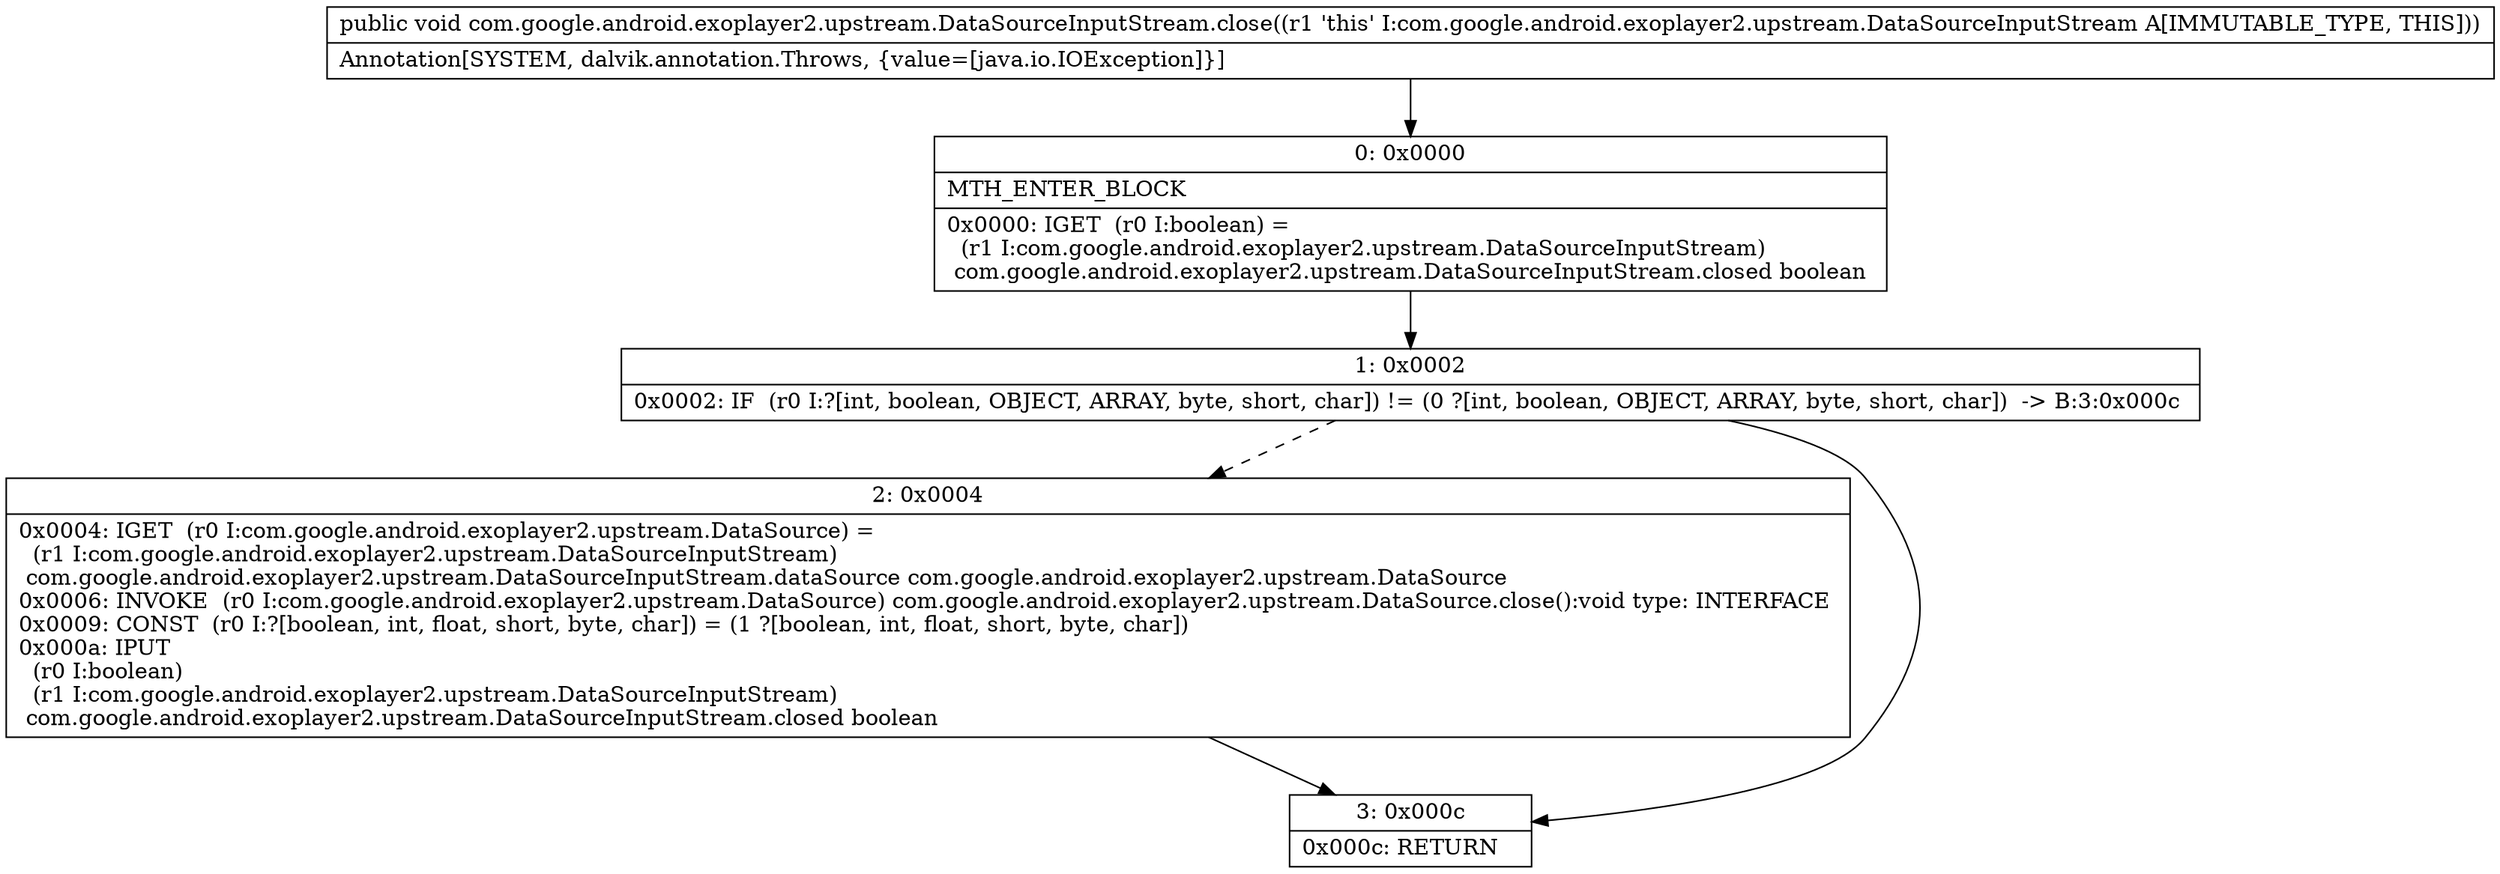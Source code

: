 digraph "CFG forcom.google.android.exoplayer2.upstream.DataSourceInputStream.close()V" {
Node_0 [shape=record,label="{0\:\ 0x0000|MTH_ENTER_BLOCK\l|0x0000: IGET  (r0 I:boolean) = \l  (r1 I:com.google.android.exoplayer2.upstream.DataSourceInputStream)\l com.google.android.exoplayer2.upstream.DataSourceInputStream.closed boolean \l}"];
Node_1 [shape=record,label="{1\:\ 0x0002|0x0002: IF  (r0 I:?[int, boolean, OBJECT, ARRAY, byte, short, char]) != (0 ?[int, boolean, OBJECT, ARRAY, byte, short, char])  \-\> B:3:0x000c \l}"];
Node_2 [shape=record,label="{2\:\ 0x0004|0x0004: IGET  (r0 I:com.google.android.exoplayer2.upstream.DataSource) = \l  (r1 I:com.google.android.exoplayer2.upstream.DataSourceInputStream)\l com.google.android.exoplayer2.upstream.DataSourceInputStream.dataSource com.google.android.exoplayer2.upstream.DataSource \l0x0006: INVOKE  (r0 I:com.google.android.exoplayer2.upstream.DataSource) com.google.android.exoplayer2.upstream.DataSource.close():void type: INTERFACE \l0x0009: CONST  (r0 I:?[boolean, int, float, short, byte, char]) = (1 ?[boolean, int, float, short, byte, char]) \l0x000a: IPUT  \l  (r0 I:boolean)\l  (r1 I:com.google.android.exoplayer2.upstream.DataSourceInputStream)\l com.google.android.exoplayer2.upstream.DataSourceInputStream.closed boolean \l}"];
Node_3 [shape=record,label="{3\:\ 0x000c|0x000c: RETURN   \l}"];
MethodNode[shape=record,label="{public void com.google.android.exoplayer2.upstream.DataSourceInputStream.close((r1 'this' I:com.google.android.exoplayer2.upstream.DataSourceInputStream A[IMMUTABLE_TYPE, THIS]))  | Annotation[SYSTEM, dalvik.annotation.Throws, \{value=[java.io.IOException]\}]\l}"];
MethodNode -> Node_0;
Node_0 -> Node_1;
Node_1 -> Node_2[style=dashed];
Node_1 -> Node_3;
Node_2 -> Node_3;
}

